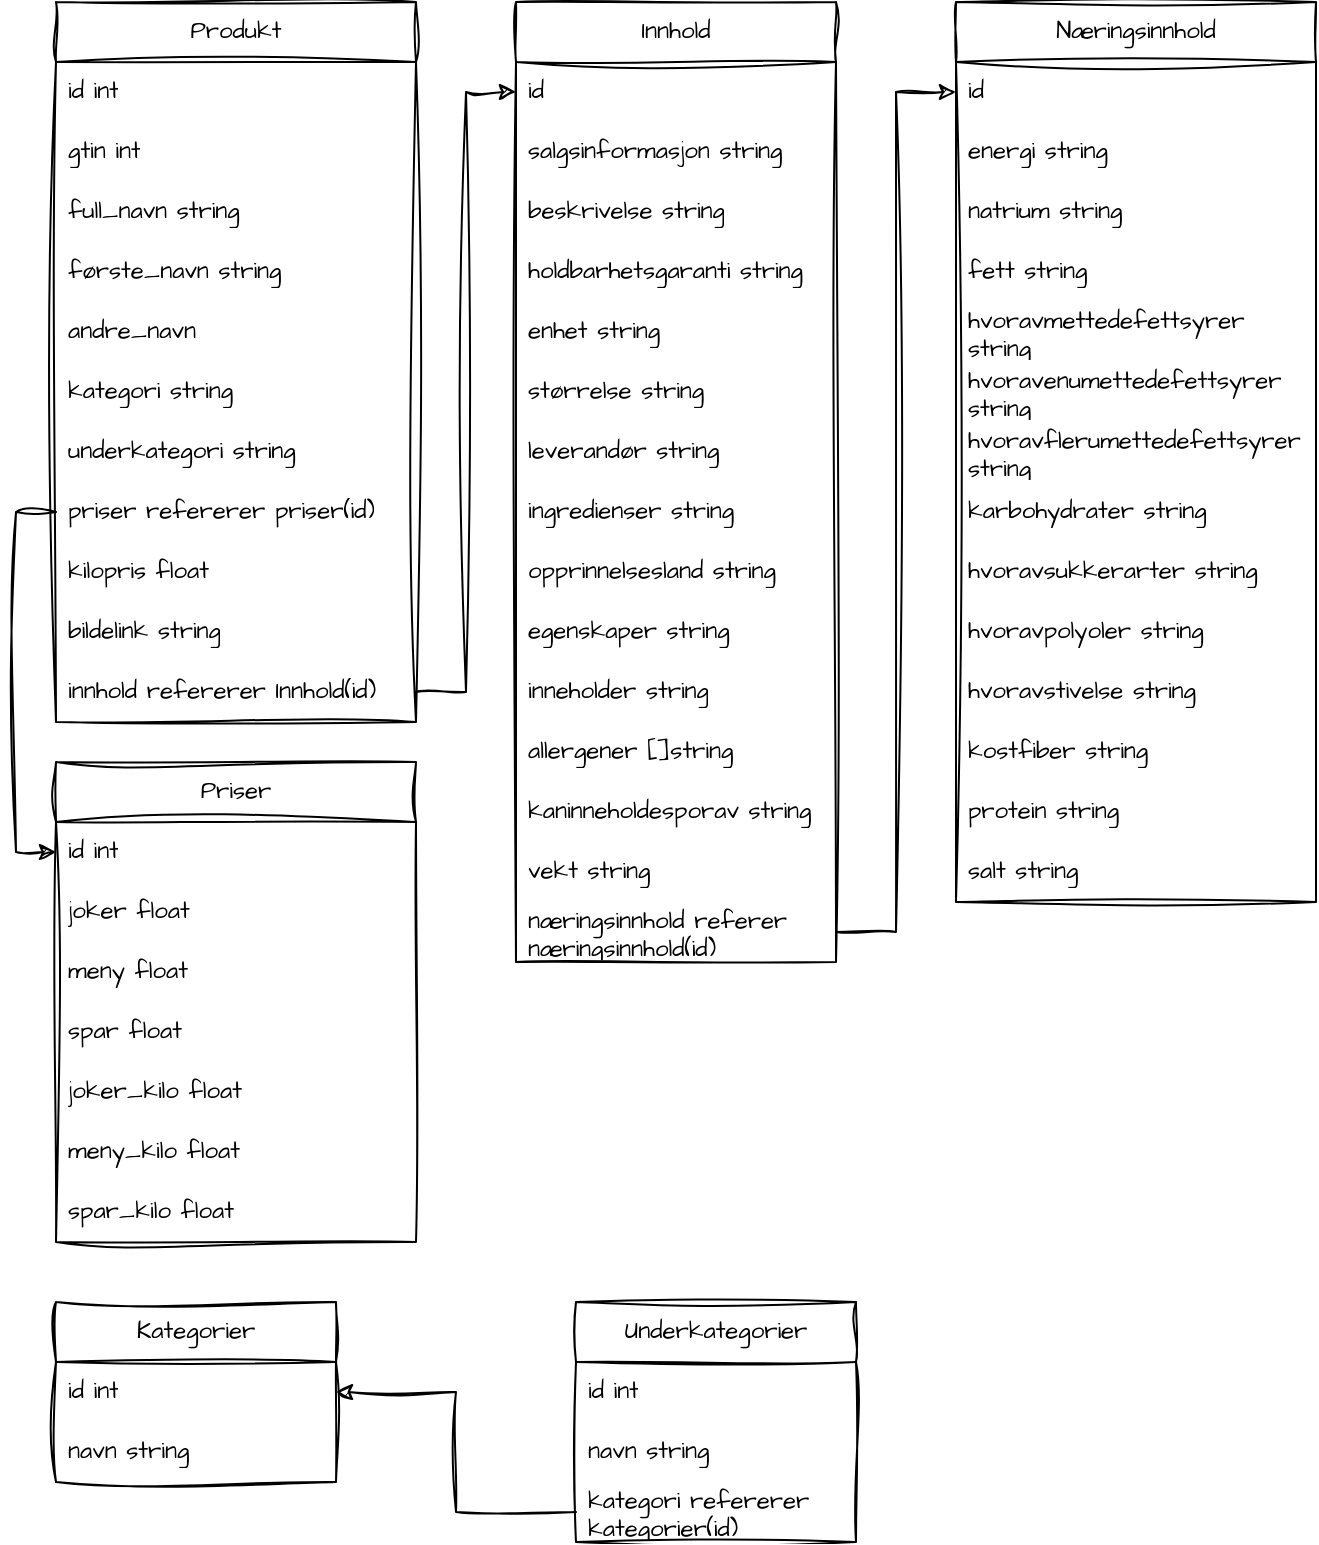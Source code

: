 <?xml version="1.0" encoding="UTF-8"?>
<mxfile version="24.4.6" type="github">
  <diagram name="Page-1" id="efa7a0a1-bf9b-a30e-e6df-94a7791c09e9">
    <mxGraphModel dx="736" dy="650" grid="1" gridSize="10" guides="1" tooltips="1" connect="1" arrows="1" fold="1" page="1" pageScale="1" pageWidth="826" pageHeight="1169" background="none" math="0" shadow="0">
      <root>
        <mxCell id="0" />
        <mxCell id="1" parent="0" />
        <mxCell id="G_RYB-awDhVoRf4_5wRh-167" value="Produkt" style="swimlane;fontStyle=0;childLayout=stackLayout;horizontal=1;startSize=30;horizontalStack=0;resizeParent=1;resizeParentMax=0;resizeLast=0;collapsible=1;marginBottom=0;whiteSpace=wrap;html=1;sketch=1;hachureGap=4;jiggle=2;curveFitting=1;fontFamily=Architects Daughter;fontSource=https%3A%2F%2Ffonts.googleapis.com%2Fcss%3Ffamily%3DArchitects%2BDaughter;" parent="1" vertex="1">
          <mxGeometry x="100" y="120" width="180" height="360" as="geometry" />
        </mxCell>
        <mxCell id="4CKtyaNTUWwEJNOdCo02-1" value="id int" style="text;strokeColor=none;fillColor=none;align=left;verticalAlign=middle;spacingLeft=4;spacingRight=4;overflow=hidden;points=[[0,0.5],[1,0.5]];portConstraint=eastwest;rotatable=0;whiteSpace=wrap;html=1;fontFamily=Architects Daughter;fontSource=https%3A%2F%2Ffonts.googleapis.com%2Fcss%3Ffamily%3DArchitects%2BDaughter;" parent="G_RYB-awDhVoRf4_5wRh-167" vertex="1">
          <mxGeometry y="30" width="180" height="30" as="geometry" />
        </mxCell>
        <mxCell id="G_RYB-awDhVoRf4_5wRh-168" value="gtin int" style="text;strokeColor=none;fillColor=none;align=left;verticalAlign=middle;spacingLeft=4;spacingRight=4;overflow=hidden;points=[[0,0.5],[1,0.5]];portConstraint=eastwest;rotatable=0;whiteSpace=wrap;html=1;fontFamily=Architects Daughter;fontSource=https%3A%2F%2Ffonts.googleapis.com%2Fcss%3Ffamily%3DArchitects%2BDaughter;" parent="G_RYB-awDhVoRf4_5wRh-167" vertex="1">
          <mxGeometry y="60" width="180" height="30" as="geometry" />
        </mxCell>
        <mxCell id="4CKtyaNTUWwEJNOdCo02-3" value="full_navn string" style="text;strokeColor=none;fillColor=none;align=left;verticalAlign=middle;spacingLeft=4;spacingRight=4;overflow=hidden;points=[[0,0.5],[1,0.5]];portConstraint=eastwest;rotatable=0;whiteSpace=wrap;html=1;fontFamily=Architects Daughter;fontSource=https%3A%2F%2Ffonts.googleapis.com%2Fcss%3Ffamily%3DArchitects%2BDaughter;" parent="G_RYB-awDhVoRf4_5wRh-167" vertex="1">
          <mxGeometry y="90" width="180" height="30" as="geometry" />
        </mxCell>
        <mxCell id="4CKtyaNTUWwEJNOdCo02-2" value="første_navn string" style="text;strokeColor=none;fillColor=none;align=left;verticalAlign=middle;spacingLeft=4;spacingRight=4;overflow=hidden;points=[[0,0.5],[1,0.5]];portConstraint=eastwest;rotatable=0;whiteSpace=wrap;html=1;fontFamily=Architects Daughter;fontSource=https%3A%2F%2Ffonts.googleapis.com%2Fcss%3Ffamily%3DArchitects%2BDaughter;" parent="G_RYB-awDhVoRf4_5wRh-167" vertex="1">
          <mxGeometry y="120" width="180" height="30" as="geometry" />
        </mxCell>
        <mxCell id="G_RYB-awDhVoRf4_5wRh-169" value="andre_navn" style="text;strokeColor=none;fillColor=none;align=left;verticalAlign=middle;spacingLeft=4;spacingRight=4;overflow=hidden;points=[[0,0.5],[1,0.5]];portConstraint=eastwest;rotatable=0;whiteSpace=wrap;html=1;fontFamily=Architects Daughter;fontSource=https%3A%2F%2Ffonts.googleapis.com%2Fcss%3Ffamily%3DArchitects%2BDaughter;" parent="G_RYB-awDhVoRf4_5wRh-167" vertex="1">
          <mxGeometry y="150" width="180" height="30" as="geometry" />
        </mxCell>
        <mxCell id="G_RYB-awDhVoRf4_5wRh-170" value="kategori string" style="text;strokeColor=none;fillColor=none;align=left;verticalAlign=middle;spacingLeft=4;spacingRight=4;overflow=hidden;points=[[0,0.5],[1,0.5]];portConstraint=eastwest;rotatable=0;whiteSpace=wrap;html=1;fontFamily=Architects Daughter;fontSource=https%3A%2F%2Ffonts.googleapis.com%2Fcss%3Ffamily%3DArchitects%2BDaughter;" parent="G_RYB-awDhVoRf4_5wRh-167" vertex="1">
          <mxGeometry y="180" width="180" height="30" as="geometry" />
        </mxCell>
        <mxCell id="G_RYB-awDhVoRf4_5wRh-171" value="underkategori string" style="text;strokeColor=none;fillColor=none;align=left;verticalAlign=middle;spacingLeft=4;spacingRight=4;overflow=hidden;points=[[0,0.5],[1,0.5]];portConstraint=eastwest;rotatable=0;whiteSpace=wrap;html=1;fontFamily=Architects Daughter;fontSource=https%3A%2F%2Ffonts.googleapis.com%2Fcss%3Ffamily%3DArchitects%2BDaughter;" parent="G_RYB-awDhVoRf4_5wRh-167" vertex="1">
          <mxGeometry y="210" width="180" height="30" as="geometry" />
        </mxCell>
        <mxCell id="G_RYB-awDhVoRf4_5wRh-172" value="priser refererer priser(id)" style="text;strokeColor=none;fillColor=none;align=left;verticalAlign=middle;spacingLeft=4;spacingRight=4;overflow=hidden;points=[[0,0.5],[1,0.5]];portConstraint=eastwest;rotatable=0;whiteSpace=wrap;html=1;fontFamily=Architects Daughter;fontSource=https%3A%2F%2Ffonts.googleapis.com%2Fcss%3Ffamily%3DArchitects%2BDaughter;" parent="G_RYB-awDhVoRf4_5wRh-167" vertex="1">
          <mxGeometry y="240" width="180" height="30" as="geometry" />
        </mxCell>
        <mxCell id="G_RYB-awDhVoRf4_5wRh-173" value="kilopris float" style="text;strokeColor=none;fillColor=none;align=left;verticalAlign=middle;spacingLeft=4;spacingRight=4;overflow=hidden;points=[[0,0.5],[1,0.5]];portConstraint=eastwest;rotatable=0;whiteSpace=wrap;html=1;fontFamily=Architects Daughter;fontSource=https%3A%2F%2Ffonts.googleapis.com%2Fcss%3Ffamily%3DArchitects%2BDaughter;" parent="G_RYB-awDhVoRf4_5wRh-167" vertex="1">
          <mxGeometry y="270" width="180" height="30" as="geometry" />
        </mxCell>
        <mxCell id="G_RYB-awDhVoRf4_5wRh-174" value="bildelink string" style="text;strokeColor=none;fillColor=none;align=left;verticalAlign=middle;spacingLeft=4;spacingRight=4;overflow=hidden;points=[[0,0.5],[1,0.5]];portConstraint=eastwest;rotatable=0;whiteSpace=wrap;html=1;fontFamily=Architects Daughter;fontSource=https%3A%2F%2Ffonts.googleapis.com%2Fcss%3Ffamily%3DArchitects%2BDaughter;" parent="G_RYB-awDhVoRf4_5wRh-167" vertex="1">
          <mxGeometry y="300" width="180" height="30" as="geometry" />
        </mxCell>
        <mxCell id="G_RYB-awDhVoRf4_5wRh-175" value="innhold refererer Innhold(id)" style="text;strokeColor=none;fillColor=none;align=left;verticalAlign=middle;spacingLeft=4;spacingRight=4;overflow=hidden;points=[[0,0.5],[1,0.5]];portConstraint=eastwest;rotatable=0;whiteSpace=wrap;html=1;fontFamily=Architects Daughter;fontSource=https%3A%2F%2Ffonts.googleapis.com%2Fcss%3Ffamily%3DArchitects%2BDaughter;" parent="G_RYB-awDhVoRf4_5wRh-167" vertex="1">
          <mxGeometry y="330" width="180" height="30" as="geometry" />
        </mxCell>
        <mxCell id="G_RYB-awDhVoRf4_5wRh-176" value="Innhold" style="swimlane;fontStyle=0;childLayout=stackLayout;horizontal=1;startSize=30;horizontalStack=0;resizeParent=1;resizeParentMax=0;resizeLast=0;collapsible=1;marginBottom=0;whiteSpace=wrap;html=1;sketch=1;hachureGap=4;jiggle=2;curveFitting=1;fontFamily=Architects Daughter;fontSource=https%3A%2F%2Ffonts.googleapis.com%2Fcss%3Ffamily%3DArchitects%2BDaughter;" parent="1" vertex="1">
          <mxGeometry x="330" y="120" width="160" height="480" as="geometry" />
        </mxCell>
        <mxCell id="G_RYB-awDhVoRf4_5wRh-177" value="id" style="text;strokeColor=none;fillColor=none;align=left;verticalAlign=middle;spacingLeft=4;spacingRight=4;overflow=hidden;points=[[0,0.5],[1,0.5]];portConstraint=eastwest;rotatable=0;whiteSpace=wrap;html=1;fontFamily=Architects Daughter;fontSource=https%3A%2F%2Ffonts.googleapis.com%2Fcss%3Ffamily%3DArchitects%2BDaughter;" parent="G_RYB-awDhVoRf4_5wRh-176" vertex="1">
          <mxGeometry y="30" width="160" height="30" as="geometry" />
        </mxCell>
        <mxCell id="G_RYB-awDhVoRf4_5wRh-178" value="salgsinformasjon string" style="text;strokeColor=none;fillColor=none;align=left;verticalAlign=middle;spacingLeft=4;spacingRight=4;overflow=hidden;points=[[0,0.5],[1,0.5]];portConstraint=eastwest;rotatable=0;whiteSpace=wrap;html=1;fontFamily=Architects Daughter;fontSource=https%3A%2F%2Ffonts.googleapis.com%2Fcss%3Ffamily%3DArchitects%2BDaughter;" parent="G_RYB-awDhVoRf4_5wRh-176" vertex="1">
          <mxGeometry y="60" width="160" height="30" as="geometry" />
        </mxCell>
        <mxCell id="G_RYB-awDhVoRf4_5wRh-179" value="beskrivelse string" style="text;strokeColor=none;fillColor=none;align=left;verticalAlign=middle;spacingLeft=4;spacingRight=4;overflow=hidden;points=[[0,0.5],[1,0.5]];portConstraint=eastwest;rotatable=0;whiteSpace=wrap;html=1;fontFamily=Architects Daughter;fontSource=https%3A%2F%2Ffonts.googleapis.com%2Fcss%3Ffamily%3DArchitects%2BDaughter;" parent="G_RYB-awDhVoRf4_5wRh-176" vertex="1">
          <mxGeometry y="90" width="160" height="30" as="geometry" />
        </mxCell>
        <mxCell id="G_RYB-awDhVoRf4_5wRh-180" value="holdbarhetsgaranti string" style="text;strokeColor=none;fillColor=none;align=left;verticalAlign=middle;spacingLeft=4;spacingRight=4;overflow=hidden;points=[[0,0.5],[1,0.5]];portConstraint=eastwest;rotatable=0;whiteSpace=wrap;html=1;fontFamily=Architects Daughter;fontSource=https%3A%2F%2Ffonts.googleapis.com%2Fcss%3Ffamily%3DArchitects%2BDaughter;" parent="G_RYB-awDhVoRf4_5wRh-176" vertex="1">
          <mxGeometry y="120" width="160" height="30" as="geometry" />
        </mxCell>
        <mxCell id="G_RYB-awDhVoRf4_5wRh-181" value="enhet string" style="text;strokeColor=none;fillColor=none;align=left;verticalAlign=middle;spacingLeft=4;spacingRight=4;overflow=hidden;points=[[0,0.5],[1,0.5]];portConstraint=eastwest;rotatable=0;whiteSpace=wrap;html=1;fontFamily=Architects Daughter;fontSource=https%3A%2F%2Ffonts.googleapis.com%2Fcss%3Ffamily%3DArchitects%2BDaughter;" parent="G_RYB-awDhVoRf4_5wRh-176" vertex="1">
          <mxGeometry y="150" width="160" height="30" as="geometry" />
        </mxCell>
        <mxCell id="G_RYB-awDhVoRf4_5wRh-182" value="størrelse string" style="text;strokeColor=none;fillColor=none;align=left;verticalAlign=middle;spacingLeft=4;spacingRight=4;overflow=hidden;points=[[0,0.5],[1,0.5]];portConstraint=eastwest;rotatable=0;whiteSpace=wrap;html=1;fontFamily=Architects Daughter;fontSource=https%3A%2F%2Ffonts.googleapis.com%2Fcss%3Ffamily%3DArchitects%2BDaughter;" parent="G_RYB-awDhVoRf4_5wRh-176" vertex="1">
          <mxGeometry y="180" width="160" height="30" as="geometry" />
        </mxCell>
        <mxCell id="G_RYB-awDhVoRf4_5wRh-183" value="leverandør string" style="text;strokeColor=none;fillColor=none;align=left;verticalAlign=middle;spacingLeft=4;spacingRight=4;overflow=hidden;points=[[0,0.5],[1,0.5]];portConstraint=eastwest;rotatable=0;whiteSpace=wrap;html=1;fontFamily=Architects Daughter;fontSource=https%3A%2F%2Ffonts.googleapis.com%2Fcss%3Ffamily%3DArchitects%2BDaughter;" parent="G_RYB-awDhVoRf4_5wRh-176" vertex="1">
          <mxGeometry y="210" width="160" height="30" as="geometry" />
        </mxCell>
        <mxCell id="G_RYB-awDhVoRf4_5wRh-184" value="ingredienser string" style="text;strokeColor=none;fillColor=none;align=left;verticalAlign=middle;spacingLeft=4;spacingRight=4;overflow=hidden;points=[[0,0.5],[1,0.5]];portConstraint=eastwest;rotatable=0;whiteSpace=wrap;html=1;fontFamily=Architects Daughter;fontSource=https%3A%2F%2Ffonts.googleapis.com%2Fcss%3Ffamily%3DArchitects%2BDaughter;" parent="G_RYB-awDhVoRf4_5wRh-176" vertex="1">
          <mxGeometry y="240" width="160" height="30" as="geometry" />
        </mxCell>
        <mxCell id="G_RYB-awDhVoRf4_5wRh-186" value="opprinnelsesland string" style="text;strokeColor=none;fillColor=none;align=left;verticalAlign=middle;spacingLeft=4;spacingRight=4;overflow=hidden;points=[[0,0.5],[1,0.5]];portConstraint=eastwest;rotatable=0;whiteSpace=wrap;html=1;fontFamily=Architects Daughter;fontSource=https%3A%2F%2Ffonts.googleapis.com%2Fcss%3Ffamily%3DArchitects%2BDaughter;" parent="G_RYB-awDhVoRf4_5wRh-176" vertex="1">
          <mxGeometry y="270" width="160" height="30" as="geometry" />
        </mxCell>
        <mxCell id="G_RYB-awDhVoRf4_5wRh-188" value="egenskaper string" style="text;strokeColor=none;fillColor=none;align=left;verticalAlign=middle;spacingLeft=4;spacingRight=4;overflow=hidden;points=[[0,0.5],[1,0.5]];portConstraint=eastwest;rotatable=0;whiteSpace=wrap;html=1;fontFamily=Architects Daughter;fontSource=https%3A%2F%2Ffonts.googleapis.com%2Fcss%3Ffamily%3DArchitects%2BDaughter;" parent="G_RYB-awDhVoRf4_5wRh-176" vertex="1">
          <mxGeometry y="300" width="160" height="30" as="geometry" />
        </mxCell>
        <mxCell id="G_RYB-awDhVoRf4_5wRh-189" value="inneholder string" style="text;strokeColor=none;fillColor=none;align=left;verticalAlign=middle;spacingLeft=4;spacingRight=4;overflow=hidden;points=[[0,0.5],[1,0.5]];portConstraint=eastwest;rotatable=0;whiteSpace=wrap;html=1;fontFamily=Architects Daughter;fontSource=https%3A%2F%2Ffonts.googleapis.com%2Fcss%3Ffamily%3DArchitects%2BDaughter;" parent="G_RYB-awDhVoRf4_5wRh-176" vertex="1">
          <mxGeometry y="330" width="160" height="30" as="geometry" />
        </mxCell>
        <mxCell id="G_RYB-awDhVoRf4_5wRh-190" value="allergener []string" style="text;strokeColor=none;fillColor=none;align=left;verticalAlign=middle;spacingLeft=4;spacingRight=4;overflow=hidden;points=[[0,0.5],[1,0.5]];portConstraint=eastwest;rotatable=0;whiteSpace=wrap;html=1;fontFamily=Architects Daughter;fontSource=https%3A%2F%2Ffonts.googleapis.com%2Fcss%3Ffamily%3DArchitects%2BDaughter;" parent="G_RYB-awDhVoRf4_5wRh-176" vertex="1">
          <mxGeometry y="360" width="160" height="30" as="geometry" />
        </mxCell>
        <mxCell id="G_RYB-awDhVoRf4_5wRh-191" value="kaninneholdesporav string" style="text;strokeColor=none;fillColor=none;align=left;verticalAlign=middle;spacingLeft=4;spacingRight=4;overflow=hidden;points=[[0,0.5],[1,0.5]];portConstraint=eastwest;rotatable=0;whiteSpace=wrap;html=1;fontFamily=Architects Daughter;fontSource=https%3A%2F%2Ffonts.googleapis.com%2Fcss%3Ffamily%3DArchitects%2BDaughter;" parent="G_RYB-awDhVoRf4_5wRh-176" vertex="1">
          <mxGeometry y="390" width="160" height="30" as="geometry" />
        </mxCell>
        <mxCell id="G_RYB-awDhVoRf4_5wRh-192" value="vekt string" style="text;strokeColor=none;fillColor=none;align=left;verticalAlign=middle;spacingLeft=4;spacingRight=4;overflow=hidden;points=[[0,0.5],[1,0.5]];portConstraint=eastwest;rotatable=0;whiteSpace=wrap;html=1;fontFamily=Architects Daughter;fontSource=https%3A%2F%2Ffonts.googleapis.com%2Fcss%3Ffamily%3DArchitects%2BDaughter;" parent="G_RYB-awDhVoRf4_5wRh-176" vertex="1">
          <mxGeometry y="420" width="160" height="30" as="geometry" />
        </mxCell>
        <mxCell id="G_RYB-awDhVoRf4_5wRh-194" value="næringsinnhold referer næringsinnhold(id)" style="text;strokeColor=none;fillColor=none;align=left;verticalAlign=middle;spacingLeft=4;spacingRight=4;overflow=hidden;points=[[0,0.5],[1,0.5]];portConstraint=eastwest;rotatable=0;whiteSpace=wrap;html=1;fontFamily=Architects Daughter;fontSource=https%3A%2F%2Ffonts.googleapis.com%2Fcss%3Ffamily%3DArchitects%2BDaughter;" parent="G_RYB-awDhVoRf4_5wRh-176" vertex="1">
          <mxGeometry y="450" width="160" height="30" as="geometry" />
        </mxCell>
        <mxCell id="G_RYB-awDhVoRf4_5wRh-195" style="edgeStyle=orthogonalEdgeStyle;rounded=0;sketch=1;hachureGap=4;jiggle=2;curveFitting=1;orthogonalLoop=1;jettySize=auto;html=1;entryX=0;entryY=0.5;entryDx=0;entryDy=0;fontFamily=Architects Daughter;fontSource=https%3A%2F%2Ffonts.googleapis.com%2Fcss%3Ffamily%3DArchitects%2BDaughter;" parent="1" source="G_RYB-awDhVoRf4_5wRh-175" target="G_RYB-awDhVoRf4_5wRh-177" edge="1">
          <mxGeometry relative="1" as="geometry" />
        </mxCell>
        <mxCell id="G_RYB-awDhVoRf4_5wRh-196" value="Næringsinnhold" style="swimlane;fontStyle=0;childLayout=stackLayout;horizontal=1;startSize=30;horizontalStack=0;resizeParent=1;resizeParentMax=0;resizeLast=0;collapsible=1;marginBottom=0;whiteSpace=wrap;html=1;sketch=1;hachureGap=4;jiggle=2;curveFitting=1;fontFamily=Architects Daughter;fontSource=https%3A%2F%2Ffonts.googleapis.com%2Fcss%3Ffamily%3DArchitects%2BDaughter;" parent="1" vertex="1">
          <mxGeometry x="550" y="120" width="180" height="450" as="geometry" />
        </mxCell>
        <mxCell id="G_RYB-awDhVoRf4_5wRh-197" value="id" style="text;strokeColor=none;fillColor=none;align=left;verticalAlign=middle;spacingLeft=4;spacingRight=4;overflow=hidden;points=[[0,0.5],[1,0.5]];portConstraint=eastwest;rotatable=0;whiteSpace=wrap;html=1;fontFamily=Architects Daughter;fontSource=https%3A%2F%2Ffonts.googleapis.com%2Fcss%3Ffamily%3DArchitects%2BDaughter;" parent="G_RYB-awDhVoRf4_5wRh-196" vertex="1">
          <mxGeometry y="30" width="180" height="30" as="geometry" />
        </mxCell>
        <mxCell id="G_RYB-awDhVoRf4_5wRh-198" value="energi string" style="text;strokeColor=none;fillColor=none;align=left;verticalAlign=middle;spacingLeft=4;spacingRight=4;overflow=hidden;points=[[0,0.5],[1,0.5]];portConstraint=eastwest;rotatable=0;whiteSpace=wrap;html=1;fontFamily=Architects Daughter;fontSource=https%3A%2F%2Ffonts.googleapis.com%2Fcss%3Ffamily%3DArchitects%2BDaughter;" parent="G_RYB-awDhVoRf4_5wRh-196" vertex="1">
          <mxGeometry y="60" width="180" height="30" as="geometry" />
        </mxCell>
        <mxCell id="G_RYB-awDhVoRf4_5wRh-199" value="natrium string" style="text;strokeColor=none;fillColor=none;align=left;verticalAlign=middle;spacingLeft=4;spacingRight=4;overflow=hidden;points=[[0,0.5],[1,0.5]];portConstraint=eastwest;rotatable=0;whiteSpace=wrap;html=1;fontFamily=Architects Daughter;fontSource=https%3A%2F%2Ffonts.googleapis.com%2Fcss%3Ffamily%3DArchitects%2BDaughter;" parent="G_RYB-awDhVoRf4_5wRh-196" vertex="1">
          <mxGeometry y="90" width="180" height="30" as="geometry" />
        </mxCell>
        <mxCell id="G_RYB-awDhVoRf4_5wRh-200" value="fett string" style="text;strokeColor=none;fillColor=none;align=left;verticalAlign=middle;spacingLeft=4;spacingRight=4;overflow=hidden;points=[[0,0.5],[1,0.5]];portConstraint=eastwest;rotatable=0;whiteSpace=wrap;html=1;fontFamily=Architects Daughter;fontSource=https%3A%2F%2Ffonts.googleapis.com%2Fcss%3Ffamily%3DArchitects%2BDaughter;" parent="G_RYB-awDhVoRf4_5wRh-196" vertex="1">
          <mxGeometry y="120" width="180" height="30" as="geometry" />
        </mxCell>
        <mxCell id="G_RYB-awDhVoRf4_5wRh-201" value="hvoravmettedefettsyrer string" style="text;strokeColor=none;fillColor=none;align=left;verticalAlign=middle;spacingLeft=4;spacingRight=4;overflow=hidden;points=[[0,0.5],[1,0.5]];portConstraint=eastwest;rotatable=0;whiteSpace=wrap;html=1;fontFamily=Architects Daughter;fontSource=https%3A%2F%2Ffonts.googleapis.com%2Fcss%3Ffamily%3DArchitects%2BDaughter;" parent="G_RYB-awDhVoRf4_5wRh-196" vertex="1">
          <mxGeometry y="150" width="180" height="30" as="geometry" />
        </mxCell>
        <mxCell id="G_RYB-awDhVoRf4_5wRh-202" value="hvoravenumettedefettsyrer string" style="text;strokeColor=none;fillColor=none;align=left;verticalAlign=middle;spacingLeft=4;spacingRight=4;overflow=hidden;points=[[0,0.5],[1,0.5]];portConstraint=eastwest;rotatable=0;whiteSpace=wrap;html=1;fontFamily=Architects Daughter;fontSource=https%3A%2F%2Ffonts.googleapis.com%2Fcss%3Ffamily%3DArchitects%2BDaughter;" parent="G_RYB-awDhVoRf4_5wRh-196" vertex="1">
          <mxGeometry y="180" width="180" height="30" as="geometry" />
        </mxCell>
        <mxCell id="G_RYB-awDhVoRf4_5wRh-203" value="hvoravflerumettedefettsyrer string" style="text;strokeColor=none;fillColor=none;align=left;verticalAlign=middle;spacingLeft=4;spacingRight=4;overflow=hidden;points=[[0,0.5],[1,0.5]];portConstraint=eastwest;rotatable=0;whiteSpace=wrap;html=1;fontFamily=Architects Daughter;fontSource=https%3A%2F%2Ffonts.googleapis.com%2Fcss%3Ffamily%3DArchitects%2BDaughter;" parent="G_RYB-awDhVoRf4_5wRh-196" vertex="1">
          <mxGeometry y="210" width="180" height="30" as="geometry" />
        </mxCell>
        <mxCell id="G_RYB-awDhVoRf4_5wRh-204" value="karbohydrater string" style="text;strokeColor=none;fillColor=none;align=left;verticalAlign=middle;spacingLeft=4;spacingRight=4;overflow=hidden;points=[[0,0.5],[1,0.5]];portConstraint=eastwest;rotatable=0;whiteSpace=wrap;html=1;fontFamily=Architects Daughter;fontSource=https%3A%2F%2Ffonts.googleapis.com%2Fcss%3Ffamily%3DArchitects%2BDaughter;" parent="G_RYB-awDhVoRf4_5wRh-196" vertex="1">
          <mxGeometry y="240" width="180" height="30" as="geometry" />
        </mxCell>
        <mxCell id="G_RYB-awDhVoRf4_5wRh-205" value="hvoravsukkerarter string" style="text;strokeColor=none;fillColor=none;align=left;verticalAlign=middle;spacingLeft=4;spacingRight=4;overflow=hidden;points=[[0,0.5],[1,0.5]];portConstraint=eastwest;rotatable=0;whiteSpace=wrap;html=1;fontFamily=Architects Daughter;fontSource=https%3A%2F%2Ffonts.googleapis.com%2Fcss%3Ffamily%3DArchitects%2BDaughter;" parent="G_RYB-awDhVoRf4_5wRh-196" vertex="1">
          <mxGeometry y="270" width="180" height="30" as="geometry" />
        </mxCell>
        <mxCell id="G_RYB-awDhVoRf4_5wRh-206" value="hvoravpolyoler string" style="text;strokeColor=none;fillColor=none;align=left;verticalAlign=middle;spacingLeft=4;spacingRight=4;overflow=hidden;points=[[0,0.5],[1,0.5]];portConstraint=eastwest;rotatable=0;whiteSpace=wrap;html=1;fontFamily=Architects Daughter;fontSource=https%3A%2F%2Ffonts.googleapis.com%2Fcss%3Ffamily%3DArchitects%2BDaughter;" parent="G_RYB-awDhVoRf4_5wRh-196" vertex="1">
          <mxGeometry y="300" width="180" height="30" as="geometry" />
        </mxCell>
        <mxCell id="G_RYB-awDhVoRf4_5wRh-207" value="hvoravstivelse string" style="text;strokeColor=none;fillColor=none;align=left;verticalAlign=middle;spacingLeft=4;spacingRight=4;overflow=hidden;points=[[0,0.5],[1,0.5]];portConstraint=eastwest;rotatable=0;whiteSpace=wrap;html=1;fontFamily=Architects Daughter;fontSource=https%3A%2F%2Ffonts.googleapis.com%2Fcss%3Ffamily%3DArchitects%2BDaughter;" parent="G_RYB-awDhVoRf4_5wRh-196" vertex="1">
          <mxGeometry y="330" width="180" height="30" as="geometry" />
        </mxCell>
        <mxCell id="G_RYB-awDhVoRf4_5wRh-208" value="kostfiber string" style="text;strokeColor=none;fillColor=none;align=left;verticalAlign=middle;spacingLeft=4;spacingRight=4;overflow=hidden;points=[[0,0.5],[1,0.5]];portConstraint=eastwest;rotatable=0;whiteSpace=wrap;html=1;fontFamily=Architects Daughter;fontSource=https%3A%2F%2Ffonts.googleapis.com%2Fcss%3Ffamily%3DArchitects%2BDaughter;" parent="G_RYB-awDhVoRf4_5wRh-196" vertex="1">
          <mxGeometry y="360" width="180" height="30" as="geometry" />
        </mxCell>
        <mxCell id="G_RYB-awDhVoRf4_5wRh-209" value="protein string" style="text;strokeColor=none;fillColor=none;align=left;verticalAlign=middle;spacingLeft=4;spacingRight=4;overflow=hidden;points=[[0,0.5],[1,0.5]];portConstraint=eastwest;rotatable=0;whiteSpace=wrap;html=1;fontFamily=Architects Daughter;fontSource=https%3A%2F%2Ffonts.googleapis.com%2Fcss%3Ffamily%3DArchitects%2BDaughter;" parent="G_RYB-awDhVoRf4_5wRh-196" vertex="1">
          <mxGeometry y="390" width="180" height="30" as="geometry" />
        </mxCell>
        <mxCell id="G_RYB-awDhVoRf4_5wRh-210" value="salt string" style="text;strokeColor=none;fillColor=none;align=left;verticalAlign=middle;spacingLeft=4;spacingRight=4;overflow=hidden;points=[[0,0.5],[1,0.5]];portConstraint=eastwest;rotatable=0;whiteSpace=wrap;html=1;fontFamily=Architects Daughter;fontSource=https%3A%2F%2Ffonts.googleapis.com%2Fcss%3Ffamily%3DArchitects%2BDaughter;" parent="G_RYB-awDhVoRf4_5wRh-196" vertex="1">
          <mxGeometry y="420" width="180" height="30" as="geometry" />
        </mxCell>
        <mxCell id="G_RYB-awDhVoRf4_5wRh-211" style="edgeStyle=orthogonalEdgeStyle;rounded=0;sketch=1;hachureGap=4;jiggle=2;curveFitting=1;orthogonalLoop=1;jettySize=auto;html=1;entryX=0;entryY=0.5;entryDx=0;entryDy=0;fontFamily=Architects Daughter;fontSource=https%3A%2F%2Ffonts.googleapis.com%2Fcss%3Ffamily%3DArchitects%2BDaughter;" parent="1" source="G_RYB-awDhVoRf4_5wRh-194" target="G_RYB-awDhVoRf4_5wRh-197" edge="1">
          <mxGeometry relative="1" as="geometry" />
        </mxCell>
        <mxCell id="G_RYB-awDhVoRf4_5wRh-212" value="Kategorier" style="swimlane;fontStyle=0;childLayout=stackLayout;horizontal=1;startSize=30;horizontalStack=0;resizeParent=1;resizeParentMax=0;resizeLast=0;collapsible=1;marginBottom=0;whiteSpace=wrap;html=1;sketch=1;hachureGap=4;jiggle=2;curveFitting=1;fontFamily=Architects Daughter;fontSource=https%3A%2F%2Ffonts.googleapis.com%2Fcss%3Ffamily%3DArchitects%2BDaughter;" parent="1" vertex="1">
          <mxGeometry x="100" y="770" width="140" height="90" as="geometry" />
        </mxCell>
        <mxCell id="G_RYB-awDhVoRf4_5wRh-213" value="id int" style="text;strokeColor=none;fillColor=none;align=left;verticalAlign=middle;spacingLeft=4;spacingRight=4;overflow=hidden;points=[[0,0.5],[1,0.5]];portConstraint=eastwest;rotatable=0;whiteSpace=wrap;html=1;fontFamily=Architects Daughter;fontSource=https%3A%2F%2Ffonts.googleapis.com%2Fcss%3Ffamily%3DArchitects%2BDaughter;" parent="G_RYB-awDhVoRf4_5wRh-212" vertex="1">
          <mxGeometry y="30" width="140" height="30" as="geometry" />
        </mxCell>
        <mxCell id="G_RYB-awDhVoRf4_5wRh-214" value="navn string" style="text;strokeColor=none;fillColor=none;align=left;verticalAlign=middle;spacingLeft=4;spacingRight=4;overflow=hidden;points=[[0,0.5],[1,0.5]];portConstraint=eastwest;rotatable=0;whiteSpace=wrap;html=1;fontFamily=Architects Daughter;fontSource=https%3A%2F%2Ffonts.googleapis.com%2Fcss%3Ffamily%3DArchitects%2BDaughter;" parent="G_RYB-awDhVoRf4_5wRh-212" vertex="1">
          <mxGeometry y="60" width="140" height="30" as="geometry" />
        </mxCell>
        <mxCell id="G_RYB-awDhVoRf4_5wRh-215" value="Underkategorier" style="swimlane;fontStyle=0;childLayout=stackLayout;horizontal=1;startSize=30;horizontalStack=0;resizeParent=1;resizeParentMax=0;resizeLast=0;collapsible=1;marginBottom=0;whiteSpace=wrap;html=1;sketch=1;hachureGap=4;jiggle=2;curveFitting=1;fontFamily=Architects Daughter;fontSource=https%3A%2F%2Ffonts.googleapis.com%2Fcss%3Ffamily%3DArchitects%2BDaughter;" parent="1" vertex="1">
          <mxGeometry x="360" y="770" width="140" height="120" as="geometry" />
        </mxCell>
        <mxCell id="G_RYB-awDhVoRf4_5wRh-216" value="id int" style="text;strokeColor=none;fillColor=none;align=left;verticalAlign=middle;spacingLeft=4;spacingRight=4;overflow=hidden;points=[[0,0.5],[1,0.5]];portConstraint=eastwest;rotatable=0;whiteSpace=wrap;html=1;fontFamily=Architects Daughter;fontSource=https%3A%2F%2Ffonts.googleapis.com%2Fcss%3Ffamily%3DArchitects%2BDaughter;" parent="G_RYB-awDhVoRf4_5wRh-215" vertex="1">
          <mxGeometry y="30" width="140" height="30" as="geometry" />
        </mxCell>
        <mxCell id="G_RYB-awDhVoRf4_5wRh-217" value="navn string" style="text;strokeColor=none;fillColor=none;align=left;verticalAlign=middle;spacingLeft=4;spacingRight=4;overflow=hidden;points=[[0,0.5],[1,0.5]];portConstraint=eastwest;rotatable=0;whiteSpace=wrap;html=1;fontFamily=Architects Daughter;fontSource=https%3A%2F%2Ffonts.googleapis.com%2Fcss%3Ffamily%3DArchitects%2BDaughter;" parent="G_RYB-awDhVoRf4_5wRh-215" vertex="1">
          <mxGeometry y="60" width="140" height="30" as="geometry" />
        </mxCell>
        <mxCell id="G_RYB-awDhVoRf4_5wRh-218" value="kategori refererer kategorier(id)" style="text;strokeColor=none;fillColor=none;align=left;verticalAlign=middle;spacingLeft=4;spacingRight=4;overflow=hidden;points=[[0,0.5],[1,0.5]];portConstraint=eastwest;rotatable=0;whiteSpace=wrap;html=1;fontFamily=Architects Daughter;fontSource=https%3A%2F%2Ffonts.googleapis.com%2Fcss%3Ffamily%3DArchitects%2BDaughter;" parent="G_RYB-awDhVoRf4_5wRh-215" vertex="1">
          <mxGeometry y="90" width="140" height="30" as="geometry" />
        </mxCell>
        <mxCell id="G_RYB-awDhVoRf4_5wRh-219" style="edgeStyle=orthogonalEdgeStyle;rounded=0;sketch=1;hachureGap=4;jiggle=2;curveFitting=1;orthogonalLoop=1;jettySize=auto;html=1;entryX=1;entryY=0.5;entryDx=0;entryDy=0;fontFamily=Architects Daughter;fontSource=https%3A%2F%2Ffonts.googleapis.com%2Fcss%3Ffamily%3DArchitects%2BDaughter;" parent="1" source="G_RYB-awDhVoRf4_5wRh-218" target="G_RYB-awDhVoRf4_5wRh-213" edge="1">
          <mxGeometry relative="1" as="geometry" />
        </mxCell>
        <mxCell id="coNpUm11tJbLYU8DO7h8-1" value="Priser" style="swimlane;fontStyle=0;childLayout=stackLayout;horizontal=1;startSize=30;horizontalStack=0;resizeParent=1;resizeParentMax=0;resizeLast=0;collapsible=1;marginBottom=0;whiteSpace=wrap;html=1;sketch=1;hachureGap=4;jiggle=2;curveFitting=1;fontFamily=Architects Daughter;fontSource=https%3A%2F%2Ffonts.googleapis.com%2Fcss%3Ffamily%3DArchitects%2BDaughter;" vertex="1" parent="1">
          <mxGeometry x="100" y="500" width="180" height="240" as="geometry" />
        </mxCell>
        <mxCell id="coNpUm11tJbLYU8DO7h8-2" value="id int" style="text;strokeColor=none;fillColor=none;align=left;verticalAlign=middle;spacingLeft=4;spacingRight=4;overflow=hidden;points=[[0,0.5],[1,0.5]];portConstraint=eastwest;rotatable=0;whiteSpace=wrap;html=1;fontFamily=Architects Daughter;fontSource=https%3A%2F%2Ffonts.googleapis.com%2Fcss%3Ffamily%3DArchitects%2BDaughter;" vertex="1" parent="coNpUm11tJbLYU8DO7h8-1">
          <mxGeometry y="30" width="180" height="30" as="geometry" />
        </mxCell>
        <mxCell id="coNpUm11tJbLYU8DO7h8-3" value="joker float" style="text;strokeColor=none;fillColor=none;align=left;verticalAlign=middle;spacingLeft=4;spacingRight=4;overflow=hidden;points=[[0,0.5],[1,0.5]];portConstraint=eastwest;rotatable=0;whiteSpace=wrap;html=1;fontFamily=Architects Daughter;fontSource=https%3A%2F%2Ffonts.googleapis.com%2Fcss%3Ffamily%3DArchitects%2BDaughter;" vertex="1" parent="coNpUm11tJbLYU8DO7h8-1">
          <mxGeometry y="60" width="180" height="30" as="geometry" />
        </mxCell>
        <mxCell id="coNpUm11tJbLYU8DO7h8-4" value="meny float" style="text;strokeColor=none;fillColor=none;align=left;verticalAlign=middle;spacingLeft=4;spacingRight=4;overflow=hidden;points=[[0,0.5],[1,0.5]];portConstraint=eastwest;rotatable=0;whiteSpace=wrap;html=1;fontFamily=Architects Daughter;fontSource=https%3A%2F%2Ffonts.googleapis.com%2Fcss%3Ffamily%3DArchitects%2BDaughter;" vertex="1" parent="coNpUm11tJbLYU8DO7h8-1">
          <mxGeometry y="90" width="180" height="30" as="geometry" />
        </mxCell>
        <mxCell id="coNpUm11tJbLYU8DO7h8-5" value="spar float" style="text;strokeColor=none;fillColor=none;align=left;verticalAlign=middle;spacingLeft=4;spacingRight=4;overflow=hidden;points=[[0,0.5],[1,0.5]];portConstraint=eastwest;rotatable=0;whiteSpace=wrap;html=1;fontFamily=Architects Daughter;fontSource=https%3A%2F%2Ffonts.googleapis.com%2Fcss%3Ffamily%3DArchitects%2BDaughter;" vertex="1" parent="coNpUm11tJbLYU8DO7h8-1">
          <mxGeometry y="120" width="180" height="30" as="geometry" />
        </mxCell>
        <mxCell id="coNpUm11tJbLYU8DO7h8-6" value="joker_kilo float" style="text;strokeColor=none;fillColor=none;align=left;verticalAlign=middle;spacingLeft=4;spacingRight=4;overflow=hidden;points=[[0,0.5],[1,0.5]];portConstraint=eastwest;rotatable=0;whiteSpace=wrap;html=1;fontFamily=Architects Daughter;fontSource=https%3A%2F%2Ffonts.googleapis.com%2Fcss%3Ffamily%3DArchitects%2BDaughter;" vertex="1" parent="coNpUm11tJbLYU8DO7h8-1">
          <mxGeometry y="150" width="180" height="30" as="geometry" />
        </mxCell>
        <mxCell id="coNpUm11tJbLYU8DO7h8-7" value="meny_kilo float" style="text;strokeColor=none;fillColor=none;align=left;verticalAlign=middle;spacingLeft=4;spacingRight=4;overflow=hidden;points=[[0,0.5],[1,0.5]];portConstraint=eastwest;rotatable=0;whiteSpace=wrap;html=1;fontFamily=Architects Daughter;fontSource=https%3A%2F%2Ffonts.googleapis.com%2Fcss%3Ffamily%3DArchitects%2BDaughter;" vertex="1" parent="coNpUm11tJbLYU8DO7h8-1">
          <mxGeometry y="180" width="180" height="30" as="geometry" />
        </mxCell>
        <mxCell id="coNpUm11tJbLYU8DO7h8-9" value="spar_kilo float" style="text;strokeColor=none;fillColor=none;align=left;verticalAlign=middle;spacingLeft=4;spacingRight=4;overflow=hidden;points=[[0,0.5],[1,0.5]];portConstraint=eastwest;rotatable=0;whiteSpace=wrap;html=1;fontFamily=Architects Daughter;fontSource=https%3A%2F%2Ffonts.googleapis.com%2Fcss%3Ffamily%3DArchitects%2BDaughter;" vertex="1" parent="coNpUm11tJbLYU8DO7h8-1">
          <mxGeometry y="210" width="180" height="30" as="geometry" />
        </mxCell>
        <mxCell id="coNpUm11tJbLYU8DO7h8-13" style="edgeStyle=orthogonalEdgeStyle;rounded=0;sketch=1;hachureGap=4;jiggle=2;curveFitting=1;orthogonalLoop=1;jettySize=auto;html=1;entryX=0;entryY=0.5;entryDx=0;entryDy=0;fontFamily=Architects Daughter;fontSource=https%3A%2F%2Ffonts.googleapis.com%2Fcss%3Ffamily%3DArchitects%2BDaughter;" edge="1" parent="1" source="G_RYB-awDhVoRf4_5wRh-172" target="coNpUm11tJbLYU8DO7h8-2">
          <mxGeometry relative="1" as="geometry" />
        </mxCell>
      </root>
    </mxGraphModel>
  </diagram>
</mxfile>
